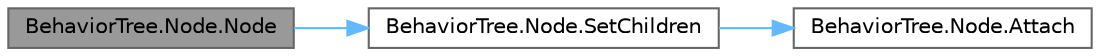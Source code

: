 digraph "BehaviorTree.Node.Node"
{
 // LATEX_PDF_SIZE
  bgcolor="transparent";
  edge [fontname=Helvetica,fontsize=10,labelfontname=Helvetica,labelfontsize=10];
  node [fontname=Helvetica,fontsize=10,shape=box,height=0.2,width=0.4];
  rankdir="LR";
  Node1 [label="BehaviorTree.Node.Node",height=0.2,width=0.4,color="gray40", fillcolor="grey60", style="filled", fontcolor="black",tooltip=" "];
  Node1 -> Node2 [color="steelblue1",style="solid"];
  Node2 [label="BehaviorTree.Node.SetChildren",height=0.2,width=0.4,color="grey40", fillcolor="white", style="filled",URL="$class_behavior_tree_1_1_node.html#a808e3d6ed63f74e3f9d32d849b41f679",tooltip=" "];
  Node2 -> Node3 [color="steelblue1",style="solid"];
  Node3 [label="BehaviorTree.Node.Attach",height=0.2,width=0.4,color="grey40", fillcolor="white", style="filled",URL="$class_behavior_tree_1_1_node.html#a2ab6467379d0dc10386dea1aef3330f1",tooltip=" "];
}
